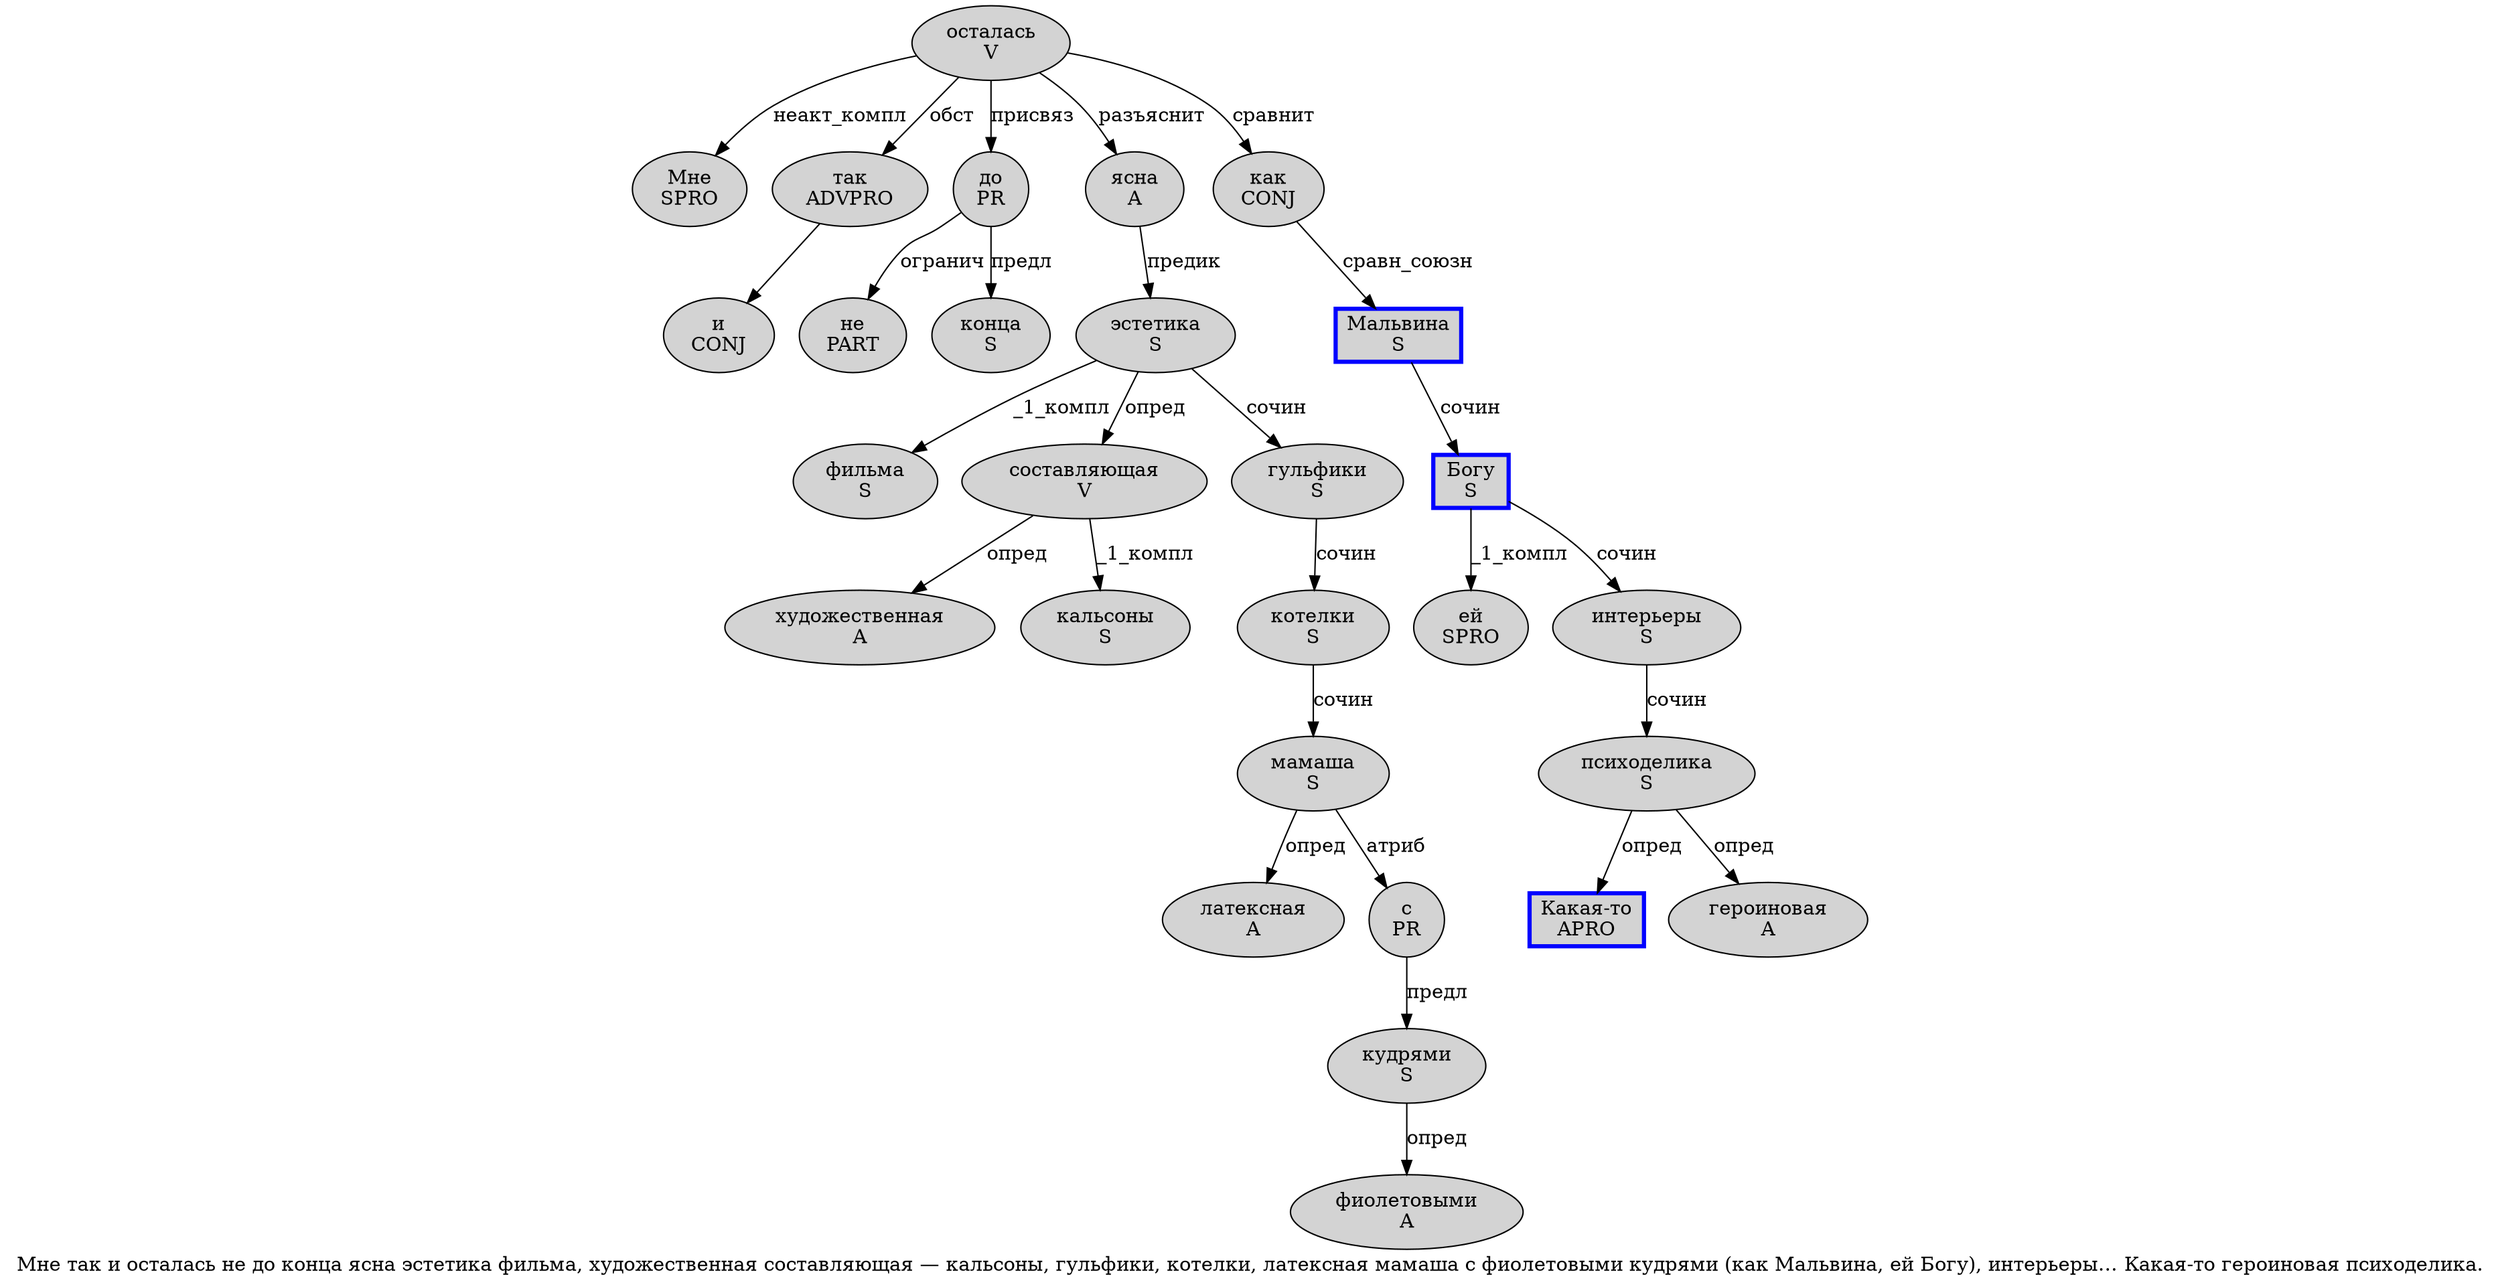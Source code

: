 digraph SENTENCE_3910 {
	graph [label="Мне так и осталась не до конца ясна эстетика фильма, художественная составляющая — кальсоны, гульфики, котелки, латексная мамаша с фиолетовыми кудрями (как Мальвина, ей Богу), интерьеры… Какая-то героиновая психоделика."]
	node [style=filled]
		0 [label="Мне
SPRO" color="" fillcolor=lightgray penwidth=1 shape=ellipse]
		1 [label="так
ADVPRO" color="" fillcolor=lightgray penwidth=1 shape=ellipse]
		2 [label="и
CONJ" color="" fillcolor=lightgray penwidth=1 shape=ellipse]
		3 [label="осталась
V" color="" fillcolor=lightgray penwidth=1 shape=ellipse]
		4 [label="не
PART" color="" fillcolor=lightgray penwidth=1 shape=ellipse]
		5 [label="до
PR" color="" fillcolor=lightgray penwidth=1 shape=ellipse]
		6 [label="конца
S" color="" fillcolor=lightgray penwidth=1 shape=ellipse]
		7 [label="ясна
A" color="" fillcolor=lightgray penwidth=1 shape=ellipse]
		8 [label="эстетика
S" color="" fillcolor=lightgray penwidth=1 shape=ellipse]
		9 [label="фильма
S" color="" fillcolor=lightgray penwidth=1 shape=ellipse]
		11 [label="художественная
A" color="" fillcolor=lightgray penwidth=1 shape=ellipse]
		12 [label="составляющая
V" color="" fillcolor=lightgray penwidth=1 shape=ellipse]
		14 [label="кальсоны
S" color="" fillcolor=lightgray penwidth=1 shape=ellipse]
		16 [label="гульфики
S" color="" fillcolor=lightgray penwidth=1 shape=ellipse]
		18 [label="котелки
S" color="" fillcolor=lightgray penwidth=1 shape=ellipse]
		20 [label="латексная
A" color="" fillcolor=lightgray penwidth=1 shape=ellipse]
		21 [label="мамаша
S" color="" fillcolor=lightgray penwidth=1 shape=ellipse]
		22 [label="с
PR" color="" fillcolor=lightgray penwidth=1 shape=ellipse]
		23 [label="фиолетовыми
A" color="" fillcolor=lightgray penwidth=1 shape=ellipse]
		24 [label="кудрями
S" color="" fillcolor=lightgray penwidth=1 shape=ellipse]
		26 [label="как
CONJ" color="" fillcolor=lightgray penwidth=1 shape=ellipse]
		27 [label="Мальвина
S" color=blue fillcolor=lightgray penwidth=3 shape=box]
		29 [label="ей
SPRO" color="" fillcolor=lightgray penwidth=1 shape=ellipse]
		30 [label="Богу
S" color=blue fillcolor=lightgray penwidth=3 shape=box]
		33 [label="интерьеры
S" color="" fillcolor=lightgray penwidth=1 shape=ellipse]
		35 [label="Какая-то
APRO" color=blue fillcolor=lightgray penwidth=3 shape=box]
		36 [label="героиновая
A" color="" fillcolor=lightgray penwidth=1 shape=ellipse]
		37 [label="психоделика
S" color="" fillcolor=lightgray penwidth=1 shape=ellipse]
			21 -> 20 [label="опред"]
			21 -> 22 [label="атриб"]
			7 -> 8 [label="предик"]
			18 -> 21 [label="сочин"]
			27 -> 30 [label="сочин"]
			12 -> 11 [label="опред"]
			12 -> 14 [label="_1_компл"]
			22 -> 24 [label="предл"]
			5 -> 4 [label="огранич"]
			5 -> 6 [label="предл"]
			30 -> 29 [label="_1_компл"]
			30 -> 33 [label="сочин"]
			3 -> 0 [label="неакт_компл"]
			3 -> 1 [label="обст"]
			3 -> 5 [label="присвяз"]
			3 -> 7 [label="разъяснит"]
			3 -> 26 [label="сравнит"]
			16 -> 18 [label="сочин"]
			26 -> 27 [label="сравн_союзн"]
			8 -> 9 [label="_1_компл"]
			8 -> 12 [label="опред"]
			8 -> 16 [label="сочин"]
			1 -> 2
			37 -> 35 [label="опред"]
			37 -> 36 [label="опред"]
			33 -> 37 [label="сочин"]
			24 -> 23 [label="опред"]
}